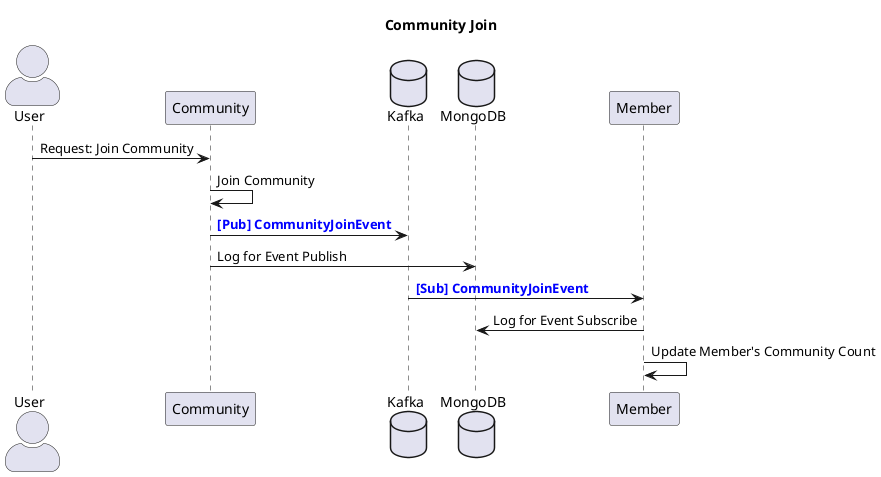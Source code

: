 @startuml
title "Community Join"
skinparam actorStyle awesome

actor User as "User"
participant Community
database Kafka
database MongoDB
participant Member 

User -> Community: Request: Join Community
Community -> Community: Join Community
Community -> Kafka: <font color=blue><b>[Pub] CommunityJoinEvent 
Community -> MongoDB: Log for Event Publish
Kafka -> Member: <font color=blue><b>[Sub] CommunityJoinEvent
Member -> MongoDB: Log for Event Subscribe
Member -> Member: Update Member's Community Count

@enduml
